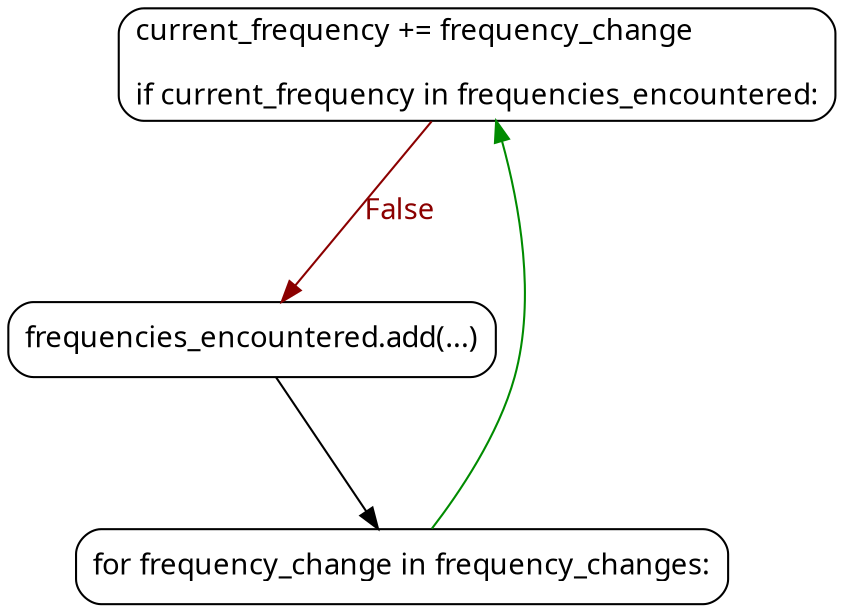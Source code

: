 strict digraph 11 {
    ranksep="1.0";
    node[shape="box",style="rounded",fontname="FiraCode Nerd Font"];
    edge[fontname="FiraCode Nerd Font"];
    5[label="current_frequency += frequency_change\l\lif current_frequency in frequencies_encountered:\l"];
    6[label="frequencies_encountered.add(...)"];
    2[label="for frequency_change in frequency_changes:"];
    5[label="current_frequency += frequency_change\l\lif current_frequency in frequencies_encountered:\l"];
    5 -> 6 [label="False",color=red4,fontcolor=red4];
    6 -> 2 ;
    2 -> 5 [color=green4,fontcolor=green4];
}